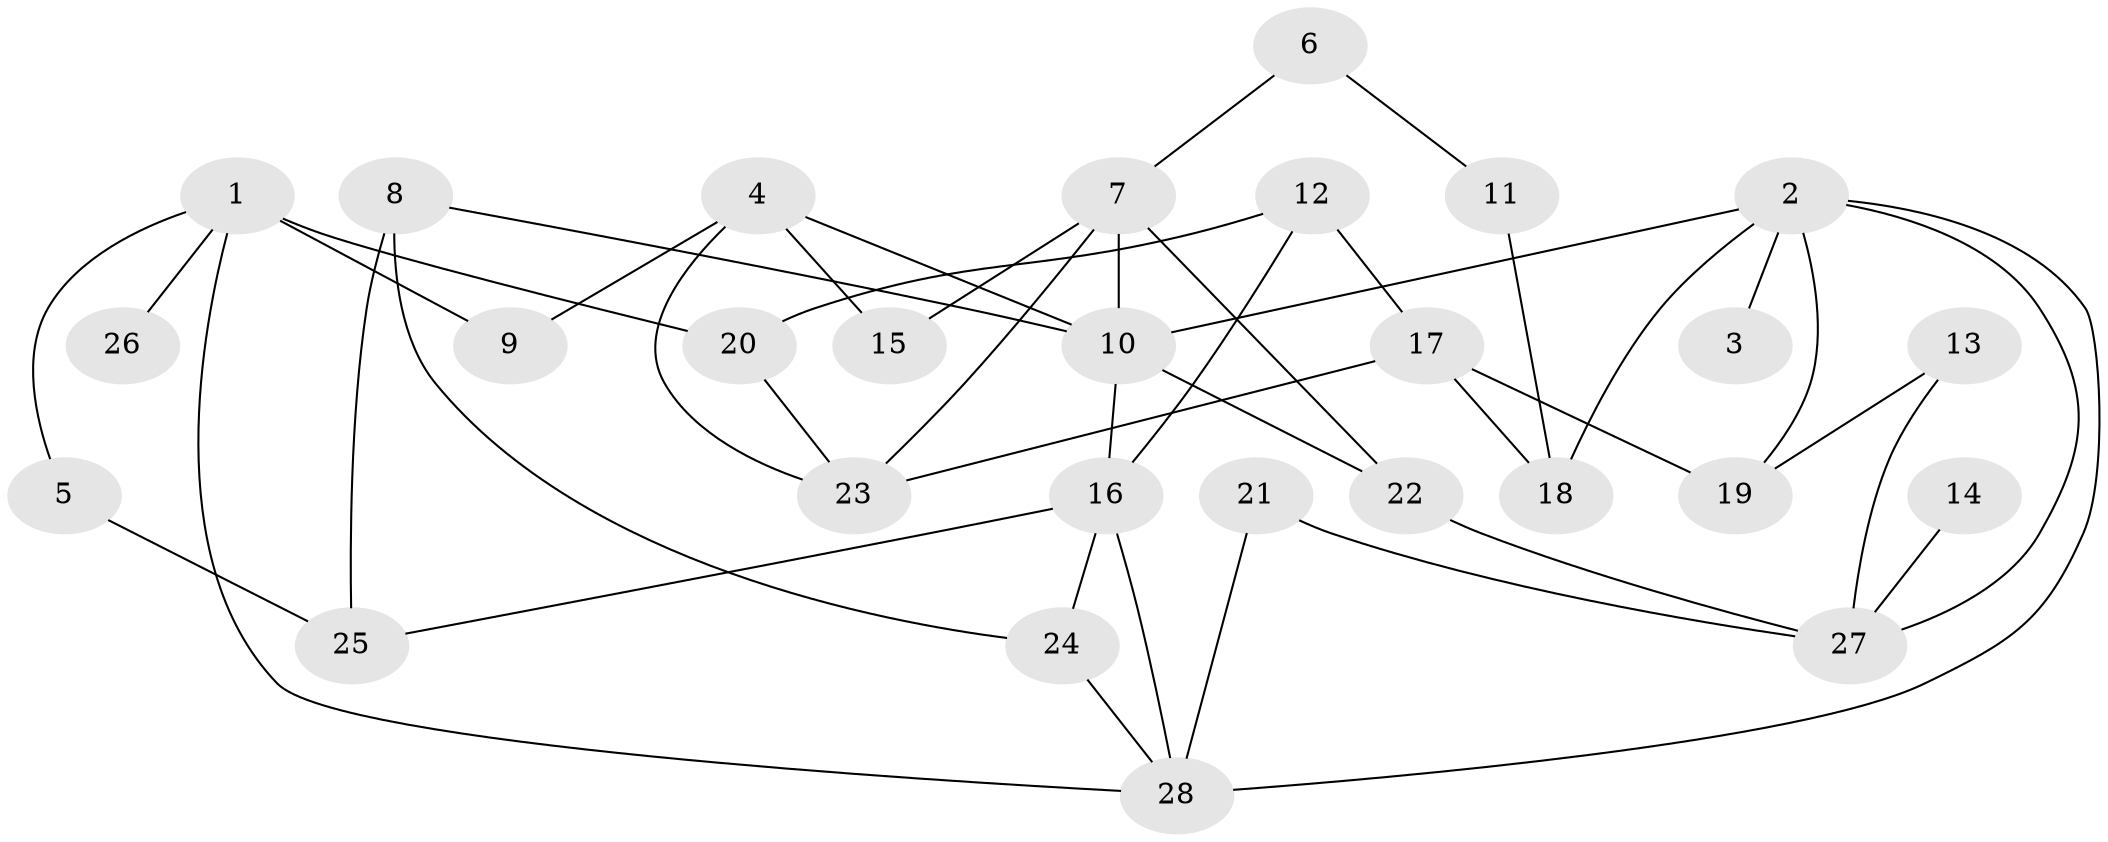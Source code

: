 // original degree distribution, {4: 0.14545454545454545, 7: 0.01818181818181818, 5: 0.10909090909090909, 2: 0.2909090909090909, 3: 0.2, 1: 0.21818181818181817, 6: 0.01818181818181818}
// Generated by graph-tools (version 1.1) at 2025/01/03/09/25 03:01:07]
// undirected, 28 vertices, 45 edges
graph export_dot {
graph [start="1"]
  node [color=gray90,style=filled];
  1;
  2;
  3;
  4;
  5;
  6;
  7;
  8;
  9;
  10;
  11;
  12;
  13;
  14;
  15;
  16;
  17;
  18;
  19;
  20;
  21;
  22;
  23;
  24;
  25;
  26;
  27;
  28;
  1 -- 5 [weight=1.0];
  1 -- 9 [weight=1.0];
  1 -- 20 [weight=1.0];
  1 -- 26 [weight=1.0];
  1 -- 28 [weight=1.0];
  2 -- 3 [weight=1.0];
  2 -- 10 [weight=1.0];
  2 -- 18 [weight=1.0];
  2 -- 19 [weight=1.0];
  2 -- 27 [weight=1.0];
  2 -- 28 [weight=1.0];
  4 -- 9 [weight=1.0];
  4 -- 10 [weight=1.0];
  4 -- 15 [weight=1.0];
  4 -- 23 [weight=1.0];
  5 -- 25 [weight=1.0];
  6 -- 7 [weight=1.0];
  6 -- 11 [weight=1.0];
  7 -- 10 [weight=1.0];
  7 -- 15 [weight=1.0];
  7 -- 22 [weight=1.0];
  7 -- 23 [weight=1.0];
  8 -- 10 [weight=1.0];
  8 -- 24 [weight=1.0];
  8 -- 25 [weight=1.0];
  10 -- 16 [weight=1.0];
  10 -- 22 [weight=1.0];
  11 -- 18 [weight=1.0];
  12 -- 16 [weight=2.0];
  12 -- 17 [weight=1.0];
  12 -- 20 [weight=1.0];
  13 -- 19 [weight=1.0];
  13 -- 27 [weight=1.0];
  14 -- 27 [weight=1.0];
  16 -- 24 [weight=1.0];
  16 -- 25 [weight=1.0];
  16 -- 28 [weight=1.0];
  17 -- 18 [weight=1.0];
  17 -- 19 [weight=1.0];
  17 -- 23 [weight=1.0];
  20 -- 23 [weight=1.0];
  21 -- 27 [weight=1.0];
  21 -- 28 [weight=2.0];
  22 -- 27 [weight=1.0];
  24 -- 28 [weight=2.0];
}
